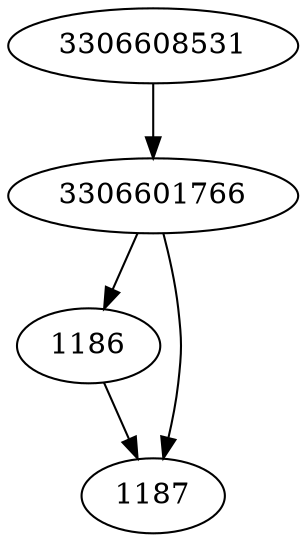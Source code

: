 strict digraph  {
1186;
3306608531;
1187;
3306601766;
1186 -> 1187;
3306608531 -> 3306601766;
3306601766 -> 1186;
3306601766 -> 1187;
}
